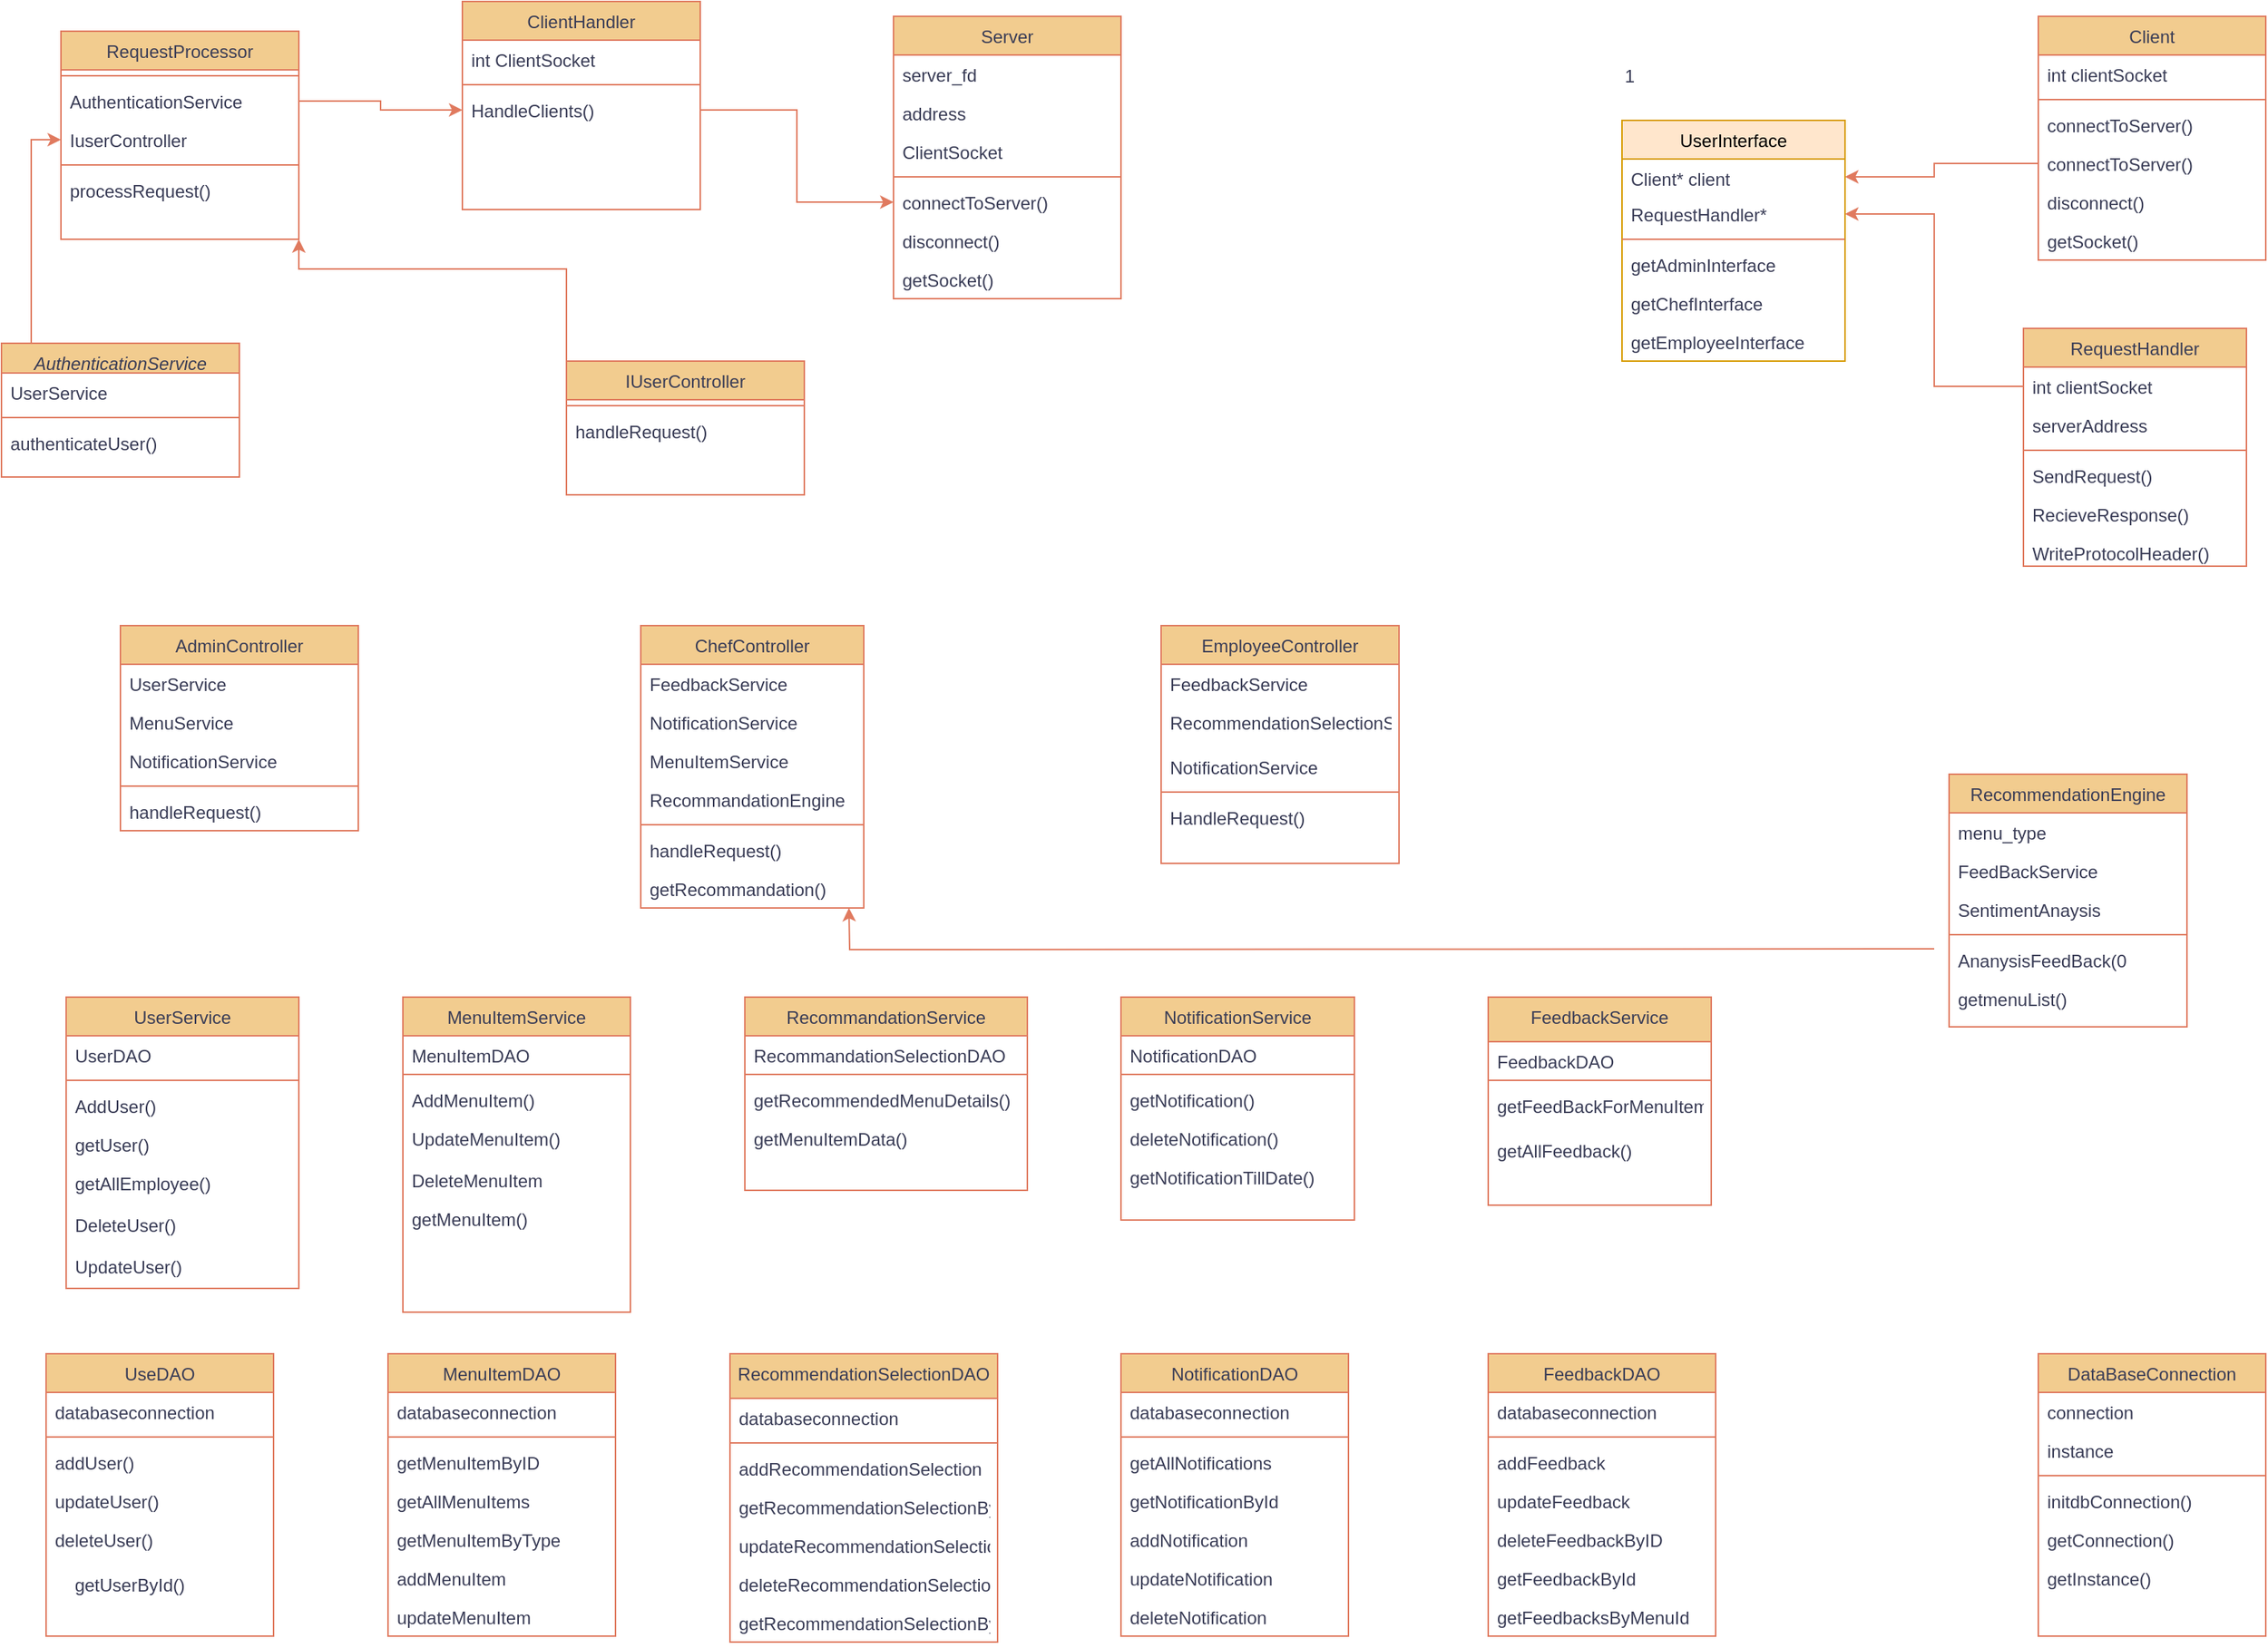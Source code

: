 <mxfile version="24.5.5" type="device">
  <diagram id="C5RBs43oDa-KdzZeNtuy" name="Page-1">
    <mxGraphModel dx="2977" dy="928" grid="1" gridSize="10" guides="1" tooltips="1" connect="1" arrows="1" fold="1" page="1" pageScale="1" pageWidth="827" pageHeight="1169" math="0" shadow="0">
      <root>
        <mxCell id="WIyWlLk6GJQsqaUBKTNV-0" />
        <mxCell id="WIyWlLk6GJQsqaUBKTNV-1" parent="WIyWlLk6GJQsqaUBKTNV-0" />
        <mxCell id="013hZcBHefSOdsYqLP7i-60" value="" style="edgeStyle=orthogonalEdgeStyle;rounded=0;orthogonalLoop=1;jettySize=auto;html=1;strokeColor=#E07A5F;fontColor=#393C56;fillColor=#F2CC8F;" edge="1" parent="WIyWlLk6GJQsqaUBKTNV-1" source="zkfFHV4jXpPFQw0GAbJ--0">
          <mxGeometry relative="1" as="geometry">
            <mxPoint x="-770.0" y="133.0" as="targetPoint" />
            <Array as="points">
              <mxPoint x="-790" y="133" />
            </Array>
          </mxGeometry>
        </mxCell>
        <mxCell id="zkfFHV4jXpPFQw0GAbJ--0" value="AuthenticationService" style="swimlane;fontStyle=2;align=center;verticalAlign=top;childLayout=stackLayout;horizontal=1;startSize=20;horizontalStack=0;resizeParent=1;resizeLast=0;collapsible=1;marginBottom=0;rounded=0;shadow=0;strokeWidth=1;labelBackgroundColor=none;fillColor=#F2CC8F;strokeColor=#E07A5F;fontColor=#393C56;" parent="WIyWlLk6GJQsqaUBKTNV-1" vertex="1">
          <mxGeometry x="-810" y="270" width="160" height="90" as="geometry">
            <mxRectangle x="230" y="140" width="160" height="26" as="alternateBounds" />
          </mxGeometry>
        </mxCell>
        <mxCell id="zkfFHV4jXpPFQw0GAbJ--1" value="UserService" style="text;align=left;verticalAlign=top;spacingLeft=4;spacingRight=4;overflow=hidden;rotatable=0;points=[[0,0.5],[1,0.5]];portConstraint=eastwest;labelBackgroundColor=none;fontColor=#393C56;" parent="zkfFHV4jXpPFQw0GAbJ--0" vertex="1">
          <mxGeometry y="20" width="160" height="26" as="geometry" />
        </mxCell>
        <mxCell id="zkfFHV4jXpPFQw0GAbJ--4" value="" style="line;html=1;strokeWidth=1;align=left;verticalAlign=middle;spacingTop=-1;spacingLeft=3;spacingRight=3;rotatable=0;labelPosition=right;points=[];portConstraint=eastwest;labelBackgroundColor=none;fillColor=#F2CC8F;strokeColor=#E07A5F;fontColor=#393C56;" parent="zkfFHV4jXpPFQw0GAbJ--0" vertex="1">
          <mxGeometry y="46" width="160" height="8" as="geometry" />
        </mxCell>
        <mxCell id="zkfFHV4jXpPFQw0GAbJ--5" value="authenticateUser()&#xa;" style="text;align=left;verticalAlign=top;spacingLeft=4;spacingRight=4;overflow=hidden;rotatable=0;points=[[0,0.5],[1,0.5]];portConstraint=eastwest;labelBackgroundColor=none;fontColor=#393C56;" parent="zkfFHV4jXpPFQw0GAbJ--0" vertex="1">
          <mxGeometry y="54" width="160" height="26" as="geometry" />
        </mxCell>
        <mxCell id="013hZcBHefSOdsYqLP7i-0" value="Client" style="swimlane;fontStyle=0;align=center;verticalAlign=top;childLayout=stackLayout;horizontal=1;startSize=26;horizontalStack=0;resizeParent=1;resizeLast=0;collapsible=1;marginBottom=0;rounded=0;shadow=0;strokeWidth=1;labelBackgroundColor=none;fillColor=#F2CC8F;strokeColor=#E07A5F;fontColor=#393C56;" vertex="1" parent="WIyWlLk6GJQsqaUBKTNV-1">
          <mxGeometry x="560" y="50" width="153" height="164" as="geometry">
            <mxRectangle x="550" y="140" width="160" height="26" as="alternateBounds" />
          </mxGeometry>
        </mxCell>
        <mxCell id="013hZcBHefSOdsYqLP7i-1" value="int clientSocket" style="text;align=left;verticalAlign=top;spacingLeft=4;spacingRight=4;overflow=hidden;rotatable=0;points=[[0,0.5],[1,0.5]];portConstraint=eastwest;labelBackgroundColor=none;fontColor=#393C56;" vertex="1" parent="013hZcBHefSOdsYqLP7i-0">
          <mxGeometry y="26" width="153" height="26" as="geometry" />
        </mxCell>
        <mxCell id="013hZcBHefSOdsYqLP7i-6" value="" style="line;html=1;strokeWidth=1;align=left;verticalAlign=middle;spacingTop=-1;spacingLeft=3;spacingRight=3;rotatable=0;labelPosition=right;points=[];portConstraint=eastwest;labelBackgroundColor=none;fillColor=#F2CC8F;strokeColor=#E07A5F;fontColor=#393C56;" vertex="1" parent="013hZcBHefSOdsYqLP7i-0">
          <mxGeometry y="52" width="153" height="8" as="geometry" />
        </mxCell>
        <mxCell id="013hZcBHefSOdsYqLP7i-250" value="connectToServer()" style="text;align=left;verticalAlign=top;spacingLeft=4;spacingRight=4;overflow=hidden;rotatable=0;points=[[0,0.5],[1,0.5]];portConstraint=eastwest;labelBackgroundColor=none;fontColor=#393C56;" vertex="1" parent="013hZcBHefSOdsYqLP7i-0">
          <mxGeometry y="60" width="153" height="26" as="geometry" />
        </mxCell>
        <mxCell id="013hZcBHefSOdsYqLP7i-7" value="connectToServer()" style="text;align=left;verticalAlign=top;spacingLeft=4;spacingRight=4;overflow=hidden;rotatable=0;points=[[0,0.5],[1,0.5]];portConstraint=eastwest;labelBackgroundColor=none;fontColor=#393C56;" vertex="1" parent="013hZcBHefSOdsYqLP7i-0">
          <mxGeometry y="86" width="153" height="26" as="geometry" />
        </mxCell>
        <mxCell id="013hZcBHefSOdsYqLP7i-8" value="disconnect()" style="text;align=left;verticalAlign=top;spacingLeft=4;spacingRight=4;overflow=hidden;rotatable=0;points=[[0,0.5],[1,0.5]];portConstraint=eastwest;labelBackgroundColor=none;fontColor=#393C56;" vertex="1" parent="013hZcBHefSOdsYqLP7i-0">
          <mxGeometry y="112" width="153" height="26" as="geometry" />
        </mxCell>
        <mxCell id="013hZcBHefSOdsYqLP7i-10" value="getSocket()" style="text;align=left;verticalAlign=top;spacingLeft=4;spacingRight=4;overflow=hidden;rotatable=0;points=[[0,0.5],[1,0.5]];portConstraint=eastwest;labelBackgroundColor=none;fontColor=#393C56;" vertex="1" parent="013hZcBHefSOdsYqLP7i-0">
          <mxGeometry y="138" width="153" height="26" as="geometry" />
        </mxCell>
        <mxCell id="013hZcBHefSOdsYqLP7i-9" value="1" style="resizable=0;align=right;verticalAlign=bottom;labelBackgroundColor=none;fontSize=12;fillColor=#F2CC8F;strokeColor=#E07A5F;fontColor=#393C56;" connectable="0" vertex="1" parent="WIyWlLk6GJQsqaUBKTNV-1">
          <mxGeometry x="290" y="99" as="geometry" />
        </mxCell>
        <mxCell id="013hZcBHefSOdsYqLP7i-11" value="UserInterface" style="swimlane;fontStyle=0;align=center;verticalAlign=top;childLayout=stackLayout;horizontal=1;startSize=26;horizontalStack=0;resizeParent=1;resizeLast=0;collapsible=1;marginBottom=0;rounded=0;shadow=0;strokeWidth=1;labelBackgroundColor=none;fillColor=#ffe6cc;strokeColor=#d79b00;" vertex="1" parent="WIyWlLk6GJQsqaUBKTNV-1">
          <mxGeometry x="280" y="120" width="150" height="162" as="geometry">
            <mxRectangle x="550" y="140" width="160" height="26" as="alternateBounds" />
          </mxGeometry>
        </mxCell>
        <mxCell id="013hZcBHefSOdsYqLP7i-15" value="Client* client" style="text;align=left;verticalAlign=top;spacingLeft=4;spacingRight=4;overflow=hidden;rotatable=0;points=[[0,0.5],[1,0.5]];portConstraint=eastwest;labelBackgroundColor=none;fontColor=#393C56;" vertex="1" parent="013hZcBHefSOdsYqLP7i-11">
          <mxGeometry y="26" width="150" height="24" as="geometry" />
        </mxCell>
        <mxCell id="013hZcBHefSOdsYqLP7i-16" value="RequestHandler*" style="text;align=left;verticalAlign=top;spacingLeft=4;spacingRight=4;overflow=hidden;rotatable=0;points=[[0,0.5],[1,0.5]];portConstraint=eastwest;labelBackgroundColor=none;fontColor=#393C56;" vertex="1" parent="013hZcBHefSOdsYqLP7i-11">
          <mxGeometry y="50" width="150" height="26" as="geometry" />
        </mxCell>
        <mxCell id="013hZcBHefSOdsYqLP7i-13" value="&lt;span style=&quot;color: rgba(0, 0, 0, 0); font-family: monospace; font-size: 0px;&quot;&gt;%3CmxGraphModel%3E%3Croot%3E%3CmxCell%20id%3D%220%22%2F%3E%3CmxCell%20id%3D%221%22%20parent%3D%220%22%2F%3E%3CmxCell%20id%3D%222%22%20value%3D%22%22%20style%3D%22line%3Bhtml%3D1%3BstrokeWidth%3D1%3Balign%3Dleft%3BverticalAlign%3Dmiddle%3BspacingTop%3D-1%3BspacingLeft%3D3%3BspacingRight%3D3%3Brotatable%3D0%3BlabelPosition%3Dright%3Bpoints%3D%5B%5D%3BportConstraint%3Deastwest%3BlabelBackgroundColor%3Dnone%3BfillColor%3D%23F2CC8F%3BstrokeColor%3D%23E07A5F%3BfontColor%3D%23393C56%3B%22%20vertex%3D%221%22%20parent%3D%221%22%3E%3CmxGeometry%20x%3D%22630%22%20y%3D%22248%22%20width%3D%22150%22%20height%3D%228%22%20as%3D%22geometry%22%2F%3E%3C%2FmxCell%3E%3C%2Froot%3E%3C%2FmxGraphModel%3E&lt;/span&gt;" style="line;html=1;strokeWidth=1;align=left;verticalAlign=middle;spacingTop=-1;spacingLeft=3;spacingRight=3;rotatable=0;labelPosition=right;points=[];portConstraint=eastwest;labelBackgroundColor=none;fillColor=#F2CC8F;strokeColor=#E07A5F;fontColor=#393C56;" vertex="1" parent="013hZcBHefSOdsYqLP7i-11">
          <mxGeometry y="76" width="150" height="8" as="geometry" />
        </mxCell>
        <mxCell id="013hZcBHefSOdsYqLP7i-14" value="getAdminInterface" style="text;align=left;verticalAlign=top;spacingLeft=4;spacingRight=4;overflow=hidden;rotatable=0;points=[[0,0.5],[1,0.5]];portConstraint=eastwest;labelBackgroundColor=none;fontColor=#393C56;" vertex="1" parent="013hZcBHefSOdsYqLP7i-11">
          <mxGeometry y="84" width="150" height="26" as="geometry" />
        </mxCell>
        <mxCell id="013hZcBHefSOdsYqLP7i-25" value="getChefInterface" style="text;align=left;verticalAlign=top;spacingLeft=4;spacingRight=4;overflow=hidden;rotatable=0;points=[[0,0.5],[1,0.5]];portConstraint=eastwest;labelBackgroundColor=none;fontColor=#393C56;" vertex="1" parent="013hZcBHefSOdsYqLP7i-11">
          <mxGeometry y="110" width="150" height="26" as="geometry" />
        </mxCell>
        <mxCell id="013hZcBHefSOdsYqLP7i-26" value="getEmployeeInterface" style="text;align=left;verticalAlign=top;spacingLeft=4;spacingRight=4;overflow=hidden;rotatable=0;points=[[0,0.5],[1,0.5]];portConstraint=eastwest;labelBackgroundColor=none;fontColor=#393C56;" vertex="1" parent="013hZcBHefSOdsYqLP7i-11">
          <mxGeometry y="136" width="150" height="26" as="geometry" />
        </mxCell>
        <mxCell id="013hZcBHefSOdsYqLP7i-17" value="RequestHandler" style="swimlane;fontStyle=0;align=center;verticalAlign=top;childLayout=stackLayout;horizontal=1;startSize=26;horizontalStack=0;resizeParent=1;resizeLast=0;collapsible=1;marginBottom=0;rounded=0;shadow=0;strokeWidth=1;labelBackgroundColor=none;fillColor=#F2CC8F;strokeColor=#E07A5F;fontColor=#393C56;" vertex="1" parent="WIyWlLk6GJQsqaUBKTNV-1">
          <mxGeometry x="550" y="260" width="150" height="160" as="geometry">
            <mxRectangle x="550" y="140" width="160" height="26" as="alternateBounds" />
          </mxGeometry>
        </mxCell>
        <mxCell id="013hZcBHefSOdsYqLP7i-18" value="int clientSocket" style="text;align=left;verticalAlign=top;spacingLeft=4;spacingRight=4;overflow=hidden;rotatable=0;points=[[0,0.5],[1,0.5]];portConstraint=eastwest;labelBackgroundColor=none;fontColor=#393C56;" vertex="1" parent="013hZcBHefSOdsYqLP7i-17">
          <mxGeometry y="26" width="150" height="26" as="geometry" />
        </mxCell>
        <mxCell id="013hZcBHefSOdsYqLP7i-23" value="serverAddress" style="text;align=left;verticalAlign=top;spacingLeft=4;spacingRight=4;overflow=hidden;rotatable=0;points=[[0,0.5],[1,0.5]];portConstraint=eastwest;labelBackgroundColor=none;fontColor=#393C56;" vertex="1" parent="013hZcBHefSOdsYqLP7i-17">
          <mxGeometry y="52" width="150" height="26" as="geometry" />
        </mxCell>
        <mxCell id="013hZcBHefSOdsYqLP7i-19" value="" style="line;html=1;strokeWidth=1;align=left;verticalAlign=middle;spacingTop=-1;spacingLeft=3;spacingRight=3;rotatable=0;labelPosition=right;points=[];portConstraint=eastwest;labelBackgroundColor=none;fillColor=#F2CC8F;strokeColor=#E07A5F;fontColor=#393C56;" vertex="1" parent="013hZcBHefSOdsYqLP7i-17">
          <mxGeometry y="78" width="150" height="8" as="geometry" />
        </mxCell>
        <mxCell id="013hZcBHefSOdsYqLP7i-20" value="SendRequest()" style="text;align=left;verticalAlign=top;spacingLeft=4;spacingRight=4;overflow=hidden;rotatable=0;points=[[0,0.5],[1,0.5]];portConstraint=eastwest;labelBackgroundColor=none;fontColor=#393C56;" vertex="1" parent="013hZcBHefSOdsYqLP7i-17">
          <mxGeometry y="86" width="150" height="26" as="geometry" />
        </mxCell>
        <mxCell id="013hZcBHefSOdsYqLP7i-21" value="RecieveResponse()" style="text;align=left;verticalAlign=top;spacingLeft=4;spacingRight=4;overflow=hidden;rotatable=0;points=[[0,0.5],[1,0.5]];portConstraint=eastwest;labelBackgroundColor=none;fontColor=#393C56;" vertex="1" parent="013hZcBHefSOdsYqLP7i-17">
          <mxGeometry y="112" width="150" height="26" as="geometry" />
        </mxCell>
        <mxCell id="013hZcBHefSOdsYqLP7i-22" value="WriteProtocolHeader()" style="text;align=left;verticalAlign=top;spacingLeft=4;spacingRight=4;overflow=hidden;rotatable=0;points=[[0,0.5],[1,0.5]];portConstraint=eastwest;labelBackgroundColor=none;fontColor=#393C56;" vertex="1" parent="013hZcBHefSOdsYqLP7i-17">
          <mxGeometry y="138" width="150" height="22" as="geometry" />
        </mxCell>
        <mxCell id="013hZcBHefSOdsYqLP7i-34" value="Server" style="swimlane;fontStyle=0;align=center;verticalAlign=top;childLayout=stackLayout;horizontal=1;startSize=26;horizontalStack=0;resizeParent=1;resizeLast=0;collapsible=1;marginBottom=0;rounded=0;shadow=0;strokeWidth=1;labelBackgroundColor=none;fillColor=#F2CC8F;strokeColor=#E07A5F;fontColor=#393C56;" vertex="1" parent="WIyWlLk6GJQsqaUBKTNV-1">
          <mxGeometry x="-210" y="50" width="153" height="190" as="geometry">
            <mxRectangle x="550" y="140" width="160" height="26" as="alternateBounds" />
          </mxGeometry>
        </mxCell>
        <mxCell id="013hZcBHefSOdsYqLP7i-40" value="server_fd" style="text;align=left;verticalAlign=top;spacingLeft=4;spacingRight=4;overflow=hidden;rotatable=0;points=[[0,0.5],[1,0.5]];portConstraint=eastwest;labelBackgroundColor=none;fontColor=#393C56;" vertex="1" parent="013hZcBHefSOdsYqLP7i-34">
          <mxGeometry y="26" width="153" height="26" as="geometry" />
        </mxCell>
        <mxCell id="013hZcBHefSOdsYqLP7i-41" value="address" style="text;align=left;verticalAlign=top;spacingLeft=4;spacingRight=4;overflow=hidden;rotatable=0;points=[[0,0.5],[1,0.5]];portConstraint=eastwest;labelBackgroundColor=none;fontColor=#393C56;" vertex="1" parent="013hZcBHefSOdsYqLP7i-34">
          <mxGeometry y="52" width="153" height="26" as="geometry" />
        </mxCell>
        <mxCell id="013hZcBHefSOdsYqLP7i-35" value="ClientSocket" style="text;align=left;verticalAlign=top;spacingLeft=4;spacingRight=4;overflow=hidden;rotatable=0;points=[[0,0.5],[1,0.5]];portConstraint=eastwest;labelBackgroundColor=none;fontColor=#393C56;" vertex="1" parent="013hZcBHefSOdsYqLP7i-34">
          <mxGeometry y="78" width="153" height="26" as="geometry" />
        </mxCell>
        <mxCell id="013hZcBHefSOdsYqLP7i-36" value="" style="line;html=1;strokeWidth=1;align=left;verticalAlign=middle;spacingTop=-1;spacingLeft=3;spacingRight=3;rotatable=0;labelPosition=right;points=[];portConstraint=eastwest;labelBackgroundColor=none;fillColor=#F2CC8F;strokeColor=#E07A5F;fontColor=#393C56;" vertex="1" parent="013hZcBHefSOdsYqLP7i-34">
          <mxGeometry y="104" width="153" height="8" as="geometry" />
        </mxCell>
        <mxCell id="013hZcBHefSOdsYqLP7i-37" value="connectToServer()" style="text;align=left;verticalAlign=top;spacingLeft=4;spacingRight=4;overflow=hidden;rotatable=0;points=[[0,0.5],[1,0.5]];portConstraint=eastwest;labelBackgroundColor=none;fontColor=#393C56;" vertex="1" parent="013hZcBHefSOdsYqLP7i-34">
          <mxGeometry y="112" width="153" height="26" as="geometry" />
        </mxCell>
        <mxCell id="013hZcBHefSOdsYqLP7i-38" value="disconnect()" style="text;align=left;verticalAlign=top;spacingLeft=4;spacingRight=4;overflow=hidden;rotatable=0;points=[[0,0.5],[1,0.5]];portConstraint=eastwest;labelBackgroundColor=none;fontColor=#393C56;" vertex="1" parent="013hZcBHefSOdsYqLP7i-34">
          <mxGeometry y="138" width="153" height="26" as="geometry" />
        </mxCell>
        <mxCell id="013hZcBHefSOdsYqLP7i-39" value="getSocket()" style="text;align=left;verticalAlign=top;spacingLeft=4;spacingRight=4;overflow=hidden;rotatable=0;points=[[0,0.5],[1,0.5]];portConstraint=eastwest;labelBackgroundColor=none;fontColor=#393C56;" vertex="1" parent="013hZcBHefSOdsYqLP7i-34">
          <mxGeometry y="164" width="153" height="26" as="geometry" />
        </mxCell>
        <mxCell id="013hZcBHefSOdsYqLP7i-45" value="ClientHandler" style="swimlane;fontStyle=0;align=center;verticalAlign=top;childLayout=stackLayout;horizontal=1;startSize=26;horizontalStack=0;resizeParent=1;resizeLast=0;collapsible=1;marginBottom=0;rounded=0;shadow=0;strokeWidth=1;labelBackgroundColor=none;fillColor=#F2CC8F;strokeColor=#E07A5F;fontColor=#393C56;" vertex="1" parent="WIyWlLk6GJQsqaUBKTNV-1">
          <mxGeometry x="-500" y="40" width="160" height="140" as="geometry">
            <mxRectangle x="550" y="140" width="160" height="26" as="alternateBounds" />
          </mxGeometry>
        </mxCell>
        <mxCell id="013hZcBHefSOdsYqLP7i-48" value="int ClientSocket" style="text;align=left;verticalAlign=top;spacingLeft=4;spacingRight=4;overflow=hidden;rotatable=0;points=[[0,0.5],[1,0.5]];portConstraint=eastwest;labelBackgroundColor=none;fontColor=#393C56;" vertex="1" parent="013hZcBHefSOdsYqLP7i-45">
          <mxGeometry y="26" width="160" height="26" as="geometry" />
        </mxCell>
        <mxCell id="013hZcBHefSOdsYqLP7i-49" value="" style="line;html=1;strokeWidth=1;align=left;verticalAlign=middle;spacingTop=-1;spacingLeft=3;spacingRight=3;rotatable=0;labelPosition=right;points=[];portConstraint=eastwest;labelBackgroundColor=none;fillColor=#F2CC8F;strokeColor=#E07A5F;fontColor=#393C56;" vertex="1" parent="013hZcBHefSOdsYqLP7i-45">
          <mxGeometry y="52" width="160" height="8" as="geometry" />
        </mxCell>
        <mxCell id="013hZcBHefSOdsYqLP7i-51" value="HandleClients()" style="text;align=left;verticalAlign=top;spacingLeft=4;spacingRight=4;overflow=hidden;rotatable=0;points=[[0,0.5],[1,0.5]];portConstraint=eastwest;labelBackgroundColor=none;fontColor=#393C56;" vertex="1" parent="013hZcBHefSOdsYqLP7i-45">
          <mxGeometry y="60" width="160" height="26" as="geometry" />
        </mxCell>
        <mxCell id="013hZcBHefSOdsYqLP7i-53" value="RequestProcessor" style="swimlane;fontStyle=0;align=center;verticalAlign=top;childLayout=stackLayout;horizontal=1;startSize=26;horizontalStack=0;resizeParent=1;resizeLast=0;collapsible=1;marginBottom=0;rounded=0;shadow=0;strokeWidth=1;labelBackgroundColor=none;fillColor=#F2CC8F;strokeColor=#E07A5F;fontColor=#393C56;" vertex="1" parent="WIyWlLk6GJQsqaUBKTNV-1">
          <mxGeometry x="-770" y="60" width="160" height="140" as="geometry">
            <mxRectangle x="550" y="140" width="160" height="26" as="alternateBounds" />
          </mxGeometry>
        </mxCell>
        <mxCell id="013hZcBHefSOdsYqLP7i-55" value="" style="line;html=1;strokeWidth=1;align=left;verticalAlign=middle;spacingTop=-1;spacingLeft=3;spacingRight=3;rotatable=0;labelPosition=right;points=[];portConstraint=eastwest;labelBackgroundColor=none;fillColor=#F2CC8F;strokeColor=#E07A5F;fontColor=#393C56;" vertex="1" parent="013hZcBHefSOdsYqLP7i-53">
          <mxGeometry y="26" width="160" height="8" as="geometry" />
        </mxCell>
        <mxCell id="013hZcBHefSOdsYqLP7i-56" value="AuthenticationService" style="text;align=left;verticalAlign=top;spacingLeft=4;spacingRight=4;overflow=hidden;rotatable=0;points=[[0,0.5],[1,0.5]];portConstraint=eastwest;labelBackgroundColor=none;fontColor=#393C56;" vertex="1" parent="013hZcBHefSOdsYqLP7i-53">
          <mxGeometry y="34" width="160" height="26" as="geometry" />
        </mxCell>
        <mxCell id="013hZcBHefSOdsYqLP7i-197" value="IuserController" style="text;align=left;verticalAlign=top;spacingLeft=4;spacingRight=4;overflow=hidden;rotatable=0;points=[[0,0.5],[1,0.5]];portConstraint=eastwest;labelBackgroundColor=none;fontColor=#393C56;" vertex="1" parent="013hZcBHefSOdsYqLP7i-53">
          <mxGeometry y="60" width="160" height="26" as="geometry" />
        </mxCell>
        <mxCell id="013hZcBHefSOdsYqLP7i-256" value="" style="line;html=1;strokeWidth=1;align=left;verticalAlign=middle;spacingTop=-1;spacingLeft=3;spacingRight=3;rotatable=0;labelPosition=right;points=[];portConstraint=eastwest;labelBackgroundColor=none;fillColor=#F2CC8F;strokeColor=#E07A5F;fontColor=#393C56;" vertex="1" parent="013hZcBHefSOdsYqLP7i-53">
          <mxGeometry y="86" width="160" height="8" as="geometry" />
        </mxCell>
        <mxCell id="013hZcBHefSOdsYqLP7i-255" value="processRequest()" style="text;align=left;verticalAlign=top;spacingLeft=4;spacingRight=4;overflow=hidden;rotatable=0;points=[[0,0.5],[1,0.5]];portConstraint=eastwest;labelBackgroundColor=none;fontColor=#393C56;" vertex="1" parent="013hZcBHefSOdsYqLP7i-53">
          <mxGeometry y="94" width="160" height="24" as="geometry" />
        </mxCell>
        <mxCell id="013hZcBHefSOdsYqLP7i-58" value="" style="edgeStyle=orthogonalEdgeStyle;rounded=0;orthogonalLoop=1;jettySize=auto;html=1;strokeColor=#E07A5F;fontColor=#393C56;fillColor=#F2CC8F;" edge="1" parent="WIyWlLk6GJQsqaUBKTNV-1" source="013hZcBHefSOdsYqLP7i-51" target="013hZcBHefSOdsYqLP7i-37">
          <mxGeometry relative="1" as="geometry" />
        </mxCell>
        <mxCell id="013hZcBHefSOdsYqLP7i-59" value="" style="edgeStyle=orthogonalEdgeStyle;rounded=0;orthogonalLoop=1;jettySize=auto;html=1;strokeColor=#E07A5F;fontColor=#393C56;fillColor=#F2CC8F;" edge="1" parent="WIyWlLk6GJQsqaUBKTNV-1" source="013hZcBHefSOdsYqLP7i-56" target="013hZcBHefSOdsYqLP7i-51">
          <mxGeometry relative="1" as="geometry" />
        </mxCell>
        <mxCell id="013hZcBHefSOdsYqLP7i-69" value="RecommandationService" style="swimlane;fontStyle=0;align=center;verticalAlign=top;childLayout=stackLayout;horizontal=1;startSize=26;horizontalStack=0;resizeParent=1;resizeLast=0;collapsible=1;marginBottom=0;rounded=0;shadow=0;strokeWidth=1;labelBackgroundColor=none;fillColor=#F2CC8F;strokeColor=#E07A5F;fontColor=#393C56;" vertex="1" parent="WIyWlLk6GJQsqaUBKTNV-1">
          <mxGeometry x="-310" y="710" width="190" height="130" as="geometry">
            <mxRectangle x="550" y="140" width="160" height="26" as="alternateBounds" />
          </mxGeometry>
        </mxCell>
        <mxCell id="013hZcBHefSOdsYqLP7i-70" value="RecommandationSelectionDAO" style="text;align=left;verticalAlign=top;spacingLeft=4;spacingRight=4;overflow=hidden;rotatable=0;points=[[0,0.5],[1,0.5]];portConstraint=eastwest;labelBackgroundColor=none;fontColor=#393C56;" vertex="1" parent="013hZcBHefSOdsYqLP7i-69">
          <mxGeometry y="26" width="190" height="22" as="geometry" />
        </mxCell>
        <mxCell id="013hZcBHefSOdsYqLP7i-73" value="" style="line;html=1;strokeWidth=1;align=left;verticalAlign=middle;spacingTop=-1;spacingLeft=3;spacingRight=3;rotatable=0;labelPosition=right;points=[];portConstraint=eastwest;labelBackgroundColor=none;fillColor=#F2CC8F;strokeColor=#E07A5F;fontColor=#393C56;" vertex="1" parent="013hZcBHefSOdsYqLP7i-69">
          <mxGeometry y="48" width="190" height="8" as="geometry" />
        </mxCell>
        <mxCell id="013hZcBHefSOdsYqLP7i-74" value="getRecommendedMenuDetails()" style="text;align=left;verticalAlign=top;spacingLeft=4;spacingRight=4;overflow=hidden;rotatable=0;points=[[0,0.5],[1,0.5]];portConstraint=eastwest;labelBackgroundColor=none;fontColor=#393C56;" vertex="1" parent="013hZcBHefSOdsYqLP7i-69">
          <mxGeometry y="56" width="190" height="26" as="geometry" />
        </mxCell>
        <mxCell id="013hZcBHefSOdsYqLP7i-75" value="getMenuItemData()" style="text;align=left;verticalAlign=top;spacingLeft=4;spacingRight=4;overflow=hidden;rotatable=0;points=[[0,0.5],[1,0.5]];portConstraint=eastwest;labelBackgroundColor=none;fontColor=#393C56;" vertex="1" parent="013hZcBHefSOdsYqLP7i-69">
          <mxGeometry y="82" width="190" height="28" as="geometry" />
        </mxCell>
        <mxCell id="013hZcBHefSOdsYqLP7i-77" value="MenuItemService" style="swimlane;fontStyle=0;align=center;verticalAlign=top;childLayout=stackLayout;horizontal=1;startSize=26;horizontalStack=0;resizeParent=1;resizeLast=0;collapsible=1;marginBottom=0;rounded=0;shadow=0;strokeWidth=1;labelBackgroundColor=none;fillColor=#F2CC8F;strokeColor=#E07A5F;fontColor=#393C56;" vertex="1" parent="WIyWlLk6GJQsqaUBKTNV-1">
          <mxGeometry x="-540" y="710" width="153" height="212" as="geometry">
            <mxRectangle x="550" y="140" width="160" height="26" as="alternateBounds" />
          </mxGeometry>
        </mxCell>
        <mxCell id="013hZcBHefSOdsYqLP7i-78" value="MenuItemDAO" style="text;align=left;verticalAlign=top;spacingLeft=4;spacingRight=4;overflow=hidden;rotatable=0;points=[[0,0.5],[1,0.5]];portConstraint=eastwest;labelBackgroundColor=none;fontColor=#393C56;" vertex="1" parent="013hZcBHefSOdsYqLP7i-77">
          <mxGeometry y="26" width="153" height="22" as="geometry" />
        </mxCell>
        <mxCell id="013hZcBHefSOdsYqLP7i-81" value="" style="line;html=1;strokeWidth=1;align=left;verticalAlign=middle;spacingTop=-1;spacingLeft=3;spacingRight=3;rotatable=0;labelPosition=right;points=[];portConstraint=eastwest;labelBackgroundColor=none;fillColor=#F2CC8F;strokeColor=#E07A5F;fontColor=#393C56;" vertex="1" parent="013hZcBHefSOdsYqLP7i-77">
          <mxGeometry y="48" width="153" height="8" as="geometry" />
        </mxCell>
        <mxCell id="013hZcBHefSOdsYqLP7i-82" value="AddMenuItem()" style="text;align=left;verticalAlign=top;spacingLeft=4;spacingRight=4;overflow=hidden;rotatable=0;points=[[0,0.5],[1,0.5]];portConstraint=eastwest;labelBackgroundColor=none;fontColor=#393C56;" vertex="1" parent="013hZcBHefSOdsYqLP7i-77">
          <mxGeometry y="56" width="153" height="26" as="geometry" />
        </mxCell>
        <mxCell id="013hZcBHefSOdsYqLP7i-83" value="UpdateMenuItem()" style="text;align=left;verticalAlign=top;spacingLeft=4;spacingRight=4;overflow=hidden;rotatable=0;points=[[0,0.5],[1,0.5]];portConstraint=eastwest;labelBackgroundColor=none;fontColor=#393C56;" vertex="1" parent="013hZcBHefSOdsYqLP7i-77">
          <mxGeometry y="82" width="153" height="28" as="geometry" />
        </mxCell>
        <mxCell id="013hZcBHefSOdsYqLP7i-84" value="DeleteMenuItem" style="text;align=left;verticalAlign=top;spacingLeft=4;spacingRight=4;overflow=hidden;rotatable=0;points=[[0,0.5],[1,0.5]];portConstraint=eastwest;labelBackgroundColor=none;fontColor=#393C56;" vertex="1" parent="013hZcBHefSOdsYqLP7i-77">
          <mxGeometry y="110" width="153" height="26" as="geometry" />
        </mxCell>
        <mxCell id="013hZcBHefSOdsYqLP7i-225" value="getMenuItem()" style="text;align=left;verticalAlign=top;spacingLeft=4;spacingRight=4;overflow=hidden;rotatable=0;points=[[0,0.5],[1,0.5]];portConstraint=eastwest;labelBackgroundColor=none;fontColor=#393C56;" vertex="1" parent="013hZcBHefSOdsYqLP7i-77">
          <mxGeometry y="136" width="153" height="26" as="geometry" />
        </mxCell>
        <mxCell id="013hZcBHefSOdsYqLP7i-85" value="UserService" style="swimlane;fontStyle=0;align=center;verticalAlign=top;childLayout=stackLayout;horizontal=1;startSize=26;horizontalStack=0;resizeParent=1;resizeLast=0;collapsible=1;marginBottom=0;rounded=0;shadow=0;strokeWidth=1;labelBackgroundColor=none;fillColor=#F2CC8F;strokeColor=#E07A5F;fontColor=#393C56;" vertex="1" parent="WIyWlLk6GJQsqaUBKTNV-1">
          <mxGeometry x="-766.5" y="710" width="156.5" height="196" as="geometry">
            <mxRectangle x="550" y="140" width="160" height="26" as="alternateBounds" />
          </mxGeometry>
        </mxCell>
        <mxCell id="013hZcBHefSOdsYqLP7i-87" value="UserDAO" style="text;align=left;verticalAlign=top;spacingLeft=4;spacingRight=4;overflow=hidden;rotatable=0;points=[[0,0.5],[1,0.5]];portConstraint=eastwest;labelBackgroundColor=none;fontColor=#393C56;" vertex="1" parent="013hZcBHefSOdsYqLP7i-85">
          <mxGeometry y="26" width="156.5" height="26" as="geometry" />
        </mxCell>
        <mxCell id="013hZcBHefSOdsYqLP7i-89" value="" style="line;html=1;strokeWidth=1;align=left;verticalAlign=middle;spacingTop=-1;spacingLeft=3;spacingRight=3;rotatable=0;labelPosition=right;points=[];portConstraint=eastwest;labelBackgroundColor=none;fillColor=#F2CC8F;strokeColor=#E07A5F;fontColor=#393C56;" vertex="1" parent="013hZcBHefSOdsYqLP7i-85">
          <mxGeometry y="52" width="156.5" height="8" as="geometry" />
        </mxCell>
        <mxCell id="013hZcBHefSOdsYqLP7i-90" value="AddUser()" style="text;align=left;verticalAlign=top;spacingLeft=4;spacingRight=4;overflow=hidden;rotatable=0;points=[[0,0.5],[1,0.5]];portConstraint=eastwest;labelBackgroundColor=none;fontColor=#393C56;" vertex="1" parent="013hZcBHefSOdsYqLP7i-85">
          <mxGeometry y="60" width="156.5" height="26" as="geometry" />
        </mxCell>
        <mxCell id="013hZcBHefSOdsYqLP7i-91" value="getUser()" style="text;align=left;verticalAlign=top;spacingLeft=4;spacingRight=4;overflow=hidden;rotatable=0;points=[[0,0.5],[1,0.5]];portConstraint=eastwest;labelBackgroundColor=none;fontColor=#393C56;" vertex="1" parent="013hZcBHefSOdsYqLP7i-85">
          <mxGeometry y="86" width="156.5" height="26" as="geometry" />
        </mxCell>
        <mxCell id="013hZcBHefSOdsYqLP7i-92" value="getAllEmployee()" style="text;align=left;verticalAlign=top;spacingLeft=4;spacingRight=4;overflow=hidden;rotatable=0;points=[[0,0.5],[1,0.5]];portConstraint=eastwest;labelBackgroundColor=none;fontColor=#393C56;" vertex="1" parent="013hZcBHefSOdsYqLP7i-85">
          <mxGeometry y="112" width="156.5" height="28" as="geometry" />
        </mxCell>
        <mxCell id="013hZcBHefSOdsYqLP7i-223" value="DeleteUser()" style="text;align=left;verticalAlign=top;spacingLeft=4;spacingRight=4;overflow=hidden;rotatable=0;points=[[0,0.5],[1,0.5]];portConstraint=eastwest;labelBackgroundColor=none;fontColor=#393C56;" vertex="1" parent="013hZcBHefSOdsYqLP7i-85">
          <mxGeometry y="140" width="156.5" height="28" as="geometry" />
        </mxCell>
        <mxCell id="013hZcBHefSOdsYqLP7i-224" value="UpdateUser()" style="text;align=left;verticalAlign=top;spacingLeft=4;spacingRight=4;overflow=hidden;rotatable=0;points=[[0,0.5],[1,0.5]];portConstraint=eastwest;labelBackgroundColor=none;fontColor=#393C56;" vertex="1" parent="013hZcBHefSOdsYqLP7i-85">
          <mxGeometry y="168" width="156.5" height="28" as="geometry" />
        </mxCell>
        <mxCell id="013hZcBHefSOdsYqLP7i-111" value="UseDAO" style="swimlane;fontStyle=0;align=center;verticalAlign=top;childLayout=stackLayout;horizontal=1;startSize=26;horizontalStack=0;resizeParent=1;resizeLast=0;collapsible=1;marginBottom=0;rounded=0;shadow=0;strokeWidth=1;labelBackgroundColor=none;fillColor=#F2CC8F;strokeColor=#E07A5F;fontColor=#393C56;" vertex="1" parent="WIyWlLk6GJQsqaUBKTNV-1">
          <mxGeometry x="-780" y="950" width="153" height="190" as="geometry">
            <mxRectangle x="550" y="140" width="160" height="26" as="alternateBounds" />
          </mxGeometry>
        </mxCell>
        <mxCell id="013hZcBHefSOdsYqLP7i-112" value="databaseconnection" style="text;align=left;verticalAlign=top;spacingLeft=4;spacingRight=4;overflow=hidden;rotatable=0;points=[[0,0.5],[1,0.5]];portConstraint=eastwest;labelBackgroundColor=none;fontColor=#393C56;" vertex="1" parent="013hZcBHefSOdsYqLP7i-111">
          <mxGeometry y="26" width="153" height="26" as="geometry" />
        </mxCell>
        <mxCell id="013hZcBHefSOdsYqLP7i-114" value="" style="line;html=1;strokeWidth=1;align=left;verticalAlign=middle;spacingTop=-1;spacingLeft=3;spacingRight=3;rotatable=0;labelPosition=right;points=[];portConstraint=eastwest;labelBackgroundColor=none;fillColor=#F2CC8F;strokeColor=#E07A5F;fontColor=#393C56;" vertex="1" parent="013hZcBHefSOdsYqLP7i-111">
          <mxGeometry y="52" width="153" height="8" as="geometry" />
        </mxCell>
        <mxCell id="013hZcBHefSOdsYqLP7i-115" value="addUser()" style="text;align=left;verticalAlign=top;spacingLeft=4;spacingRight=4;overflow=hidden;rotatable=0;points=[[0,0.5],[1,0.5]];portConstraint=eastwest;labelBackgroundColor=none;fontColor=#393C56;" vertex="1" parent="013hZcBHefSOdsYqLP7i-111">
          <mxGeometry y="60" width="153" height="26" as="geometry" />
        </mxCell>
        <mxCell id="013hZcBHefSOdsYqLP7i-116" value="updateUser()" style="text;align=left;verticalAlign=top;spacingLeft=4;spacingRight=4;overflow=hidden;rotatable=0;points=[[0,0.5],[1,0.5]];portConstraint=eastwest;labelBackgroundColor=none;fontColor=#393C56;" vertex="1" parent="013hZcBHefSOdsYqLP7i-111">
          <mxGeometry y="86" width="153" height="26" as="geometry" />
        </mxCell>
        <mxCell id="013hZcBHefSOdsYqLP7i-117" value="deleteUser()" style="text;align=left;verticalAlign=top;spacingLeft=4;spacingRight=4;overflow=hidden;rotatable=0;points=[[0,0.5],[1,0.5]];portConstraint=eastwest;labelBackgroundColor=none;fontColor=#393C56;" vertex="1" parent="013hZcBHefSOdsYqLP7i-111">
          <mxGeometry y="112" width="153" height="30" as="geometry" />
        </mxCell>
        <mxCell id="013hZcBHefSOdsYqLP7i-238" value="    getUserById()" style="text;align=left;verticalAlign=top;spacingLeft=4;spacingRight=4;overflow=hidden;rotatable=0;points=[[0,0.5],[1,0.5]];portConstraint=eastwest;labelBackgroundColor=none;fontColor=#393C56;" vertex="1" parent="013hZcBHefSOdsYqLP7i-111">
          <mxGeometry y="142" width="153" height="30" as="geometry" />
        </mxCell>
        <mxCell id="013hZcBHefSOdsYqLP7i-119" value="MenuItemDAO" style="swimlane;fontStyle=0;align=center;verticalAlign=top;childLayout=stackLayout;horizontal=1;startSize=26;horizontalStack=0;resizeParent=1;resizeLast=0;collapsible=1;marginBottom=0;rounded=0;shadow=0;strokeWidth=1;labelBackgroundColor=none;fillColor=#F2CC8F;strokeColor=#E07A5F;fontColor=#393C56;" vertex="1" parent="WIyWlLk6GJQsqaUBKTNV-1">
          <mxGeometry x="-550" y="950" width="153" height="190" as="geometry">
            <mxRectangle x="550" y="140" width="160" height="26" as="alternateBounds" />
          </mxGeometry>
        </mxCell>
        <mxCell id="013hZcBHefSOdsYqLP7i-120" value="databaseconnection" style="text;align=left;verticalAlign=top;spacingLeft=4;spacingRight=4;overflow=hidden;rotatable=0;points=[[0,0.5],[1,0.5]];portConstraint=eastwest;labelBackgroundColor=none;fontColor=#393C56;" vertex="1" parent="013hZcBHefSOdsYqLP7i-119">
          <mxGeometry y="26" width="153" height="26" as="geometry" />
        </mxCell>
        <mxCell id="013hZcBHefSOdsYqLP7i-122" value="" style="line;html=1;strokeWidth=1;align=left;verticalAlign=middle;spacingTop=-1;spacingLeft=3;spacingRight=3;rotatable=0;labelPosition=right;points=[];portConstraint=eastwest;labelBackgroundColor=none;fillColor=#F2CC8F;strokeColor=#E07A5F;fontColor=#393C56;" vertex="1" parent="013hZcBHefSOdsYqLP7i-119">
          <mxGeometry y="52" width="153" height="8" as="geometry" />
        </mxCell>
        <mxCell id="013hZcBHefSOdsYqLP7i-123" value="getMenuItemByID" style="text;align=left;verticalAlign=top;spacingLeft=4;spacingRight=4;overflow=hidden;rotatable=0;points=[[0,0.5],[1,0.5]];portConstraint=eastwest;labelBackgroundColor=none;fontColor=#393C56;" vertex="1" parent="013hZcBHefSOdsYqLP7i-119">
          <mxGeometry y="60" width="153" height="26" as="geometry" />
        </mxCell>
        <mxCell id="013hZcBHefSOdsYqLP7i-124" value="getAllMenuItems" style="text;align=left;verticalAlign=top;spacingLeft=4;spacingRight=4;overflow=hidden;rotatable=0;points=[[0,0.5],[1,0.5]];portConstraint=eastwest;labelBackgroundColor=none;fontColor=#393C56;" vertex="1" parent="013hZcBHefSOdsYqLP7i-119">
          <mxGeometry y="86" width="153" height="26" as="geometry" />
        </mxCell>
        <mxCell id="013hZcBHefSOdsYqLP7i-125" value="getMenuItemByType" style="text;align=left;verticalAlign=top;spacingLeft=4;spacingRight=4;overflow=hidden;rotatable=0;points=[[0,0.5],[1,0.5]];portConstraint=eastwest;labelBackgroundColor=none;fontColor=#393C56;" vertex="1" parent="013hZcBHefSOdsYqLP7i-119">
          <mxGeometry y="112" width="153" height="26" as="geometry" />
        </mxCell>
        <mxCell id="013hZcBHefSOdsYqLP7i-239" value="addMenuItem" style="text;align=left;verticalAlign=top;spacingLeft=4;spacingRight=4;overflow=hidden;rotatable=0;points=[[0,0.5],[1,0.5]];portConstraint=eastwest;labelBackgroundColor=none;fontColor=#393C56;" vertex="1" parent="013hZcBHefSOdsYqLP7i-119">
          <mxGeometry y="138" width="153" height="26" as="geometry" />
        </mxCell>
        <mxCell id="013hZcBHefSOdsYqLP7i-240" value="updateMenuItem" style="text;align=left;verticalAlign=top;spacingLeft=4;spacingRight=4;overflow=hidden;rotatable=0;points=[[0,0.5],[1,0.5]];portConstraint=eastwest;labelBackgroundColor=none;fontColor=#393C56;" vertex="1" parent="013hZcBHefSOdsYqLP7i-119">
          <mxGeometry y="164" width="153" height="26" as="geometry" />
        </mxCell>
        <mxCell id="013hZcBHefSOdsYqLP7i-126" value="RecommendationSelectionDAO" style="swimlane;fontStyle=0;align=center;verticalAlign=top;childLayout=stackLayout;horizontal=1;startSize=30;horizontalStack=0;resizeParent=1;resizeLast=0;collapsible=1;marginBottom=0;rounded=0;shadow=0;strokeWidth=1;labelBackgroundColor=none;fillColor=#F2CC8F;strokeColor=#E07A5F;fontColor=#393C56;" vertex="1" parent="WIyWlLk6GJQsqaUBKTNV-1">
          <mxGeometry x="-320" y="950" width="180" height="194" as="geometry">
            <mxRectangle x="550" y="140" width="160" height="26" as="alternateBounds" />
          </mxGeometry>
        </mxCell>
        <mxCell id="013hZcBHefSOdsYqLP7i-127" value="databaseconnection" style="text;align=left;verticalAlign=top;spacingLeft=4;spacingRight=4;overflow=hidden;rotatable=0;points=[[0,0.5],[1,0.5]];portConstraint=eastwest;labelBackgroundColor=none;fontColor=#393C56;" vertex="1" parent="013hZcBHefSOdsYqLP7i-126">
          <mxGeometry y="30" width="180" height="26" as="geometry" />
        </mxCell>
        <mxCell id="013hZcBHefSOdsYqLP7i-129" value="" style="line;html=1;strokeWidth=1;align=left;verticalAlign=middle;spacingTop=-1;spacingLeft=3;spacingRight=3;rotatable=0;labelPosition=right;points=[];portConstraint=eastwest;labelBackgroundColor=none;fillColor=#F2CC8F;strokeColor=#E07A5F;fontColor=#393C56;" vertex="1" parent="013hZcBHefSOdsYqLP7i-126">
          <mxGeometry y="56" width="180" height="8" as="geometry" />
        </mxCell>
        <mxCell id="013hZcBHefSOdsYqLP7i-130" value="addRecommendationSelection" style="text;align=left;verticalAlign=top;spacingLeft=4;spacingRight=4;overflow=hidden;rotatable=0;points=[[0,0.5],[1,0.5]];portConstraint=eastwest;labelBackgroundColor=none;fontColor=#393C56;" vertex="1" parent="013hZcBHefSOdsYqLP7i-126">
          <mxGeometry y="64" width="180" height="26" as="geometry" />
        </mxCell>
        <mxCell id="013hZcBHefSOdsYqLP7i-131" value="getRecommendationSelectionById" style="text;align=left;verticalAlign=top;spacingLeft=4;spacingRight=4;overflow=hidden;rotatable=0;points=[[0,0.5],[1,0.5]];portConstraint=eastwest;labelBackgroundColor=none;fontColor=#393C56;" vertex="1" parent="013hZcBHefSOdsYqLP7i-126">
          <mxGeometry y="90" width="180" height="26" as="geometry" />
        </mxCell>
        <mxCell id="013hZcBHefSOdsYqLP7i-132" value="updateRecommendationSelection" style="text;align=left;verticalAlign=top;spacingLeft=4;spacingRight=4;overflow=hidden;rotatable=0;points=[[0,0.5],[1,0.5]];portConstraint=eastwest;labelBackgroundColor=none;fontColor=#393C56;" vertex="1" parent="013hZcBHefSOdsYqLP7i-126">
          <mxGeometry y="116" width="180" height="26" as="geometry" />
        </mxCell>
        <mxCell id="013hZcBHefSOdsYqLP7i-241" value="deleteRecommendationSelection" style="text;align=left;verticalAlign=top;spacingLeft=4;spacingRight=4;overflow=hidden;rotatable=0;points=[[0,0.5],[1,0.5]];portConstraint=eastwest;labelBackgroundColor=none;fontColor=#393C56;" vertex="1" parent="013hZcBHefSOdsYqLP7i-126">
          <mxGeometry y="142" width="180" height="26" as="geometry" />
        </mxCell>
        <mxCell id="013hZcBHefSOdsYqLP7i-242" value="getRecommendationSelectionByMenuItemId" style="text;align=left;verticalAlign=top;spacingLeft=4;spacingRight=4;overflow=hidden;rotatable=0;points=[[0,0.5],[1,0.5]];portConstraint=eastwest;labelBackgroundColor=none;fontColor=#393C56;" vertex="1" parent="013hZcBHefSOdsYqLP7i-126">
          <mxGeometry y="168" width="180" height="26" as="geometry" />
        </mxCell>
        <mxCell id="013hZcBHefSOdsYqLP7i-133" value="NotificationDAO" style="swimlane;fontStyle=0;align=center;verticalAlign=top;childLayout=stackLayout;horizontal=1;startSize=26;horizontalStack=0;resizeParent=1;resizeLast=0;collapsible=1;marginBottom=0;rounded=0;shadow=0;strokeWidth=1;labelBackgroundColor=none;fillColor=#F2CC8F;strokeColor=#E07A5F;fontColor=#393C56;" vertex="1" parent="WIyWlLk6GJQsqaUBKTNV-1">
          <mxGeometry x="-57" y="950" width="153" height="190" as="geometry">
            <mxRectangle x="550" y="140" width="160" height="26" as="alternateBounds" />
          </mxGeometry>
        </mxCell>
        <mxCell id="013hZcBHefSOdsYqLP7i-134" value="databaseconnection" style="text;align=left;verticalAlign=top;spacingLeft=4;spacingRight=4;overflow=hidden;rotatable=0;points=[[0,0.5],[1,0.5]];portConstraint=eastwest;labelBackgroundColor=none;fontColor=#393C56;" vertex="1" parent="013hZcBHefSOdsYqLP7i-133">
          <mxGeometry y="26" width="153" height="26" as="geometry" />
        </mxCell>
        <mxCell id="013hZcBHefSOdsYqLP7i-136" value="" style="line;html=1;strokeWidth=1;align=left;verticalAlign=middle;spacingTop=-1;spacingLeft=3;spacingRight=3;rotatable=0;labelPosition=right;points=[];portConstraint=eastwest;labelBackgroundColor=none;fillColor=#F2CC8F;strokeColor=#E07A5F;fontColor=#393C56;" vertex="1" parent="013hZcBHefSOdsYqLP7i-133">
          <mxGeometry y="52" width="153" height="8" as="geometry" />
        </mxCell>
        <mxCell id="013hZcBHefSOdsYqLP7i-137" value="getAllNotifications" style="text;align=left;verticalAlign=top;spacingLeft=4;spacingRight=4;overflow=hidden;rotatable=0;points=[[0,0.5],[1,0.5]];portConstraint=eastwest;labelBackgroundColor=none;fontColor=#393C56;" vertex="1" parent="013hZcBHefSOdsYqLP7i-133">
          <mxGeometry y="60" width="153" height="26" as="geometry" />
        </mxCell>
        <mxCell id="013hZcBHefSOdsYqLP7i-138" value="getNotificationById" style="text;align=left;verticalAlign=top;spacingLeft=4;spacingRight=4;overflow=hidden;rotatable=0;points=[[0,0.5],[1,0.5]];portConstraint=eastwest;labelBackgroundColor=none;fontColor=#393C56;" vertex="1" parent="013hZcBHefSOdsYqLP7i-133">
          <mxGeometry y="86" width="153" height="26" as="geometry" />
        </mxCell>
        <mxCell id="013hZcBHefSOdsYqLP7i-139" value="addNotification" style="text;align=left;verticalAlign=top;spacingLeft=4;spacingRight=4;overflow=hidden;rotatable=0;points=[[0,0.5],[1,0.5]];portConstraint=eastwest;labelBackgroundColor=none;fontColor=#393C56;" vertex="1" parent="013hZcBHefSOdsYqLP7i-133">
          <mxGeometry y="112" width="153" height="26" as="geometry" />
        </mxCell>
        <mxCell id="013hZcBHefSOdsYqLP7i-243" value="updateNotification" style="text;align=left;verticalAlign=top;spacingLeft=4;spacingRight=4;overflow=hidden;rotatable=0;points=[[0,0.5],[1,0.5]];portConstraint=eastwest;labelBackgroundColor=none;fontColor=#393C56;" vertex="1" parent="013hZcBHefSOdsYqLP7i-133">
          <mxGeometry y="138" width="153" height="26" as="geometry" />
        </mxCell>
        <mxCell id="013hZcBHefSOdsYqLP7i-244" value="deleteNotification" style="text;align=left;verticalAlign=top;spacingLeft=4;spacingRight=4;overflow=hidden;rotatable=0;points=[[0,0.5],[1,0.5]];portConstraint=eastwest;labelBackgroundColor=none;fontColor=#393C56;" vertex="1" parent="013hZcBHefSOdsYqLP7i-133">
          <mxGeometry y="164" width="153" height="26" as="geometry" />
        </mxCell>
        <mxCell id="013hZcBHefSOdsYqLP7i-140" value="FeedbackDAO" style="swimlane;fontStyle=0;align=center;verticalAlign=top;childLayout=stackLayout;horizontal=1;startSize=26;horizontalStack=0;resizeParent=1;resizeLast=0;collapsible=1;marginBottom=0;rounded=0;shadow=0;strokeWidth=1;labelBackgroundColor=none;fillColor=#F2CC8F;strokeColor=#E07A5F;fontColor=#393C56;" vertex="1" parent="WIyWlLk6GJQsqaUBKTNV-1">
          <mxGeometry x="190" y="950" width="153" height="190" as="geometry">
            <mxRectangle x="550" y="140" width="160" height="26" as="alternateBounds" />
          </mxGeometry>
        </mxCell>
        <mxCell id="013hZcBHefSOdsYqLP7i-141" value="databaseconnection" style="text;align=left;verticalAlign=top;spacingLeft=4;spacingRight=4;overflow=hidden;rotatable=0;points=[[0,0.5],[1,0.5]];portConstraint=eastwest;labelBackgroundColor=none;fontColor=#393C56;" vertex="1" parent="013hZcBHefSOdsYqLP7i-140">
          <mxGeometry y="26" width="153" height="26" as="geometry" />
        </mxCell>
        <mxCell id="013hZcBHefSOdsYqLP7i-143" value="" style="line;html=1;strokeWidth=1;align=left;verticalAlign=middle;spacingTop=-1;spacingLeft=3;spacingRight=3;rotatable=0;labelPosition=right;points=[];portConstraint=eastwest;labelBackgroundColor=none;fillColor=#F2CC8F;strokeColor=#E07A5F;fontColor=#393C56;" vertex="1" parent="013hZcBHefSOdsYqLP7i-140">
          <mxGeometry y="52" width="153" height="8" as="geometry" />
        </mxCell>
        <mxCell id="013hZcBHefSOdsYqLP7i-144" value="addFeedback" style="text;align=left;verticalAlign=top;spacingLeft=4;spacingRight=4;overflow=hidden;rotatable=0;points=[[0,0.5],[1,0.5]];portConstraint=eastwest;labelBackgroundColor=none;fontColor=#393C56;" vertex="1" parent="013hZcBHefSOdsYqLP7i-140">
          <mxGeometry y="60" width="153" height="26" as="geometry" />
        </mxCell>
        <mxCell id="013hZcBHefSOdsYqLP7i-145" value="updateFeedback" style="text;align=left;verticalAlign=top;spacingLeft=4;spacingRight=4;overflow=hidden;rotatable=0;points=[[0,0.5],[1,0.5]];portConstraint=eastwest;labelBackgroundColor=none;fontColor=#393C56;" vertex="1" parent="013hZcBHefSOdsYqLP7i-140">
          <mxGeometry y="86" width="153" height="26" as="geometry" />
        </mxCell>
        <mxCell id="013hZcBHefSOdsYqLP7i-146" value="deleteFeedbackByID" style="text;align=left;verticalAlign=top;spacingLeft=4;spacingRight=4;overflow=hidden;rotatable=0;points=[[0,0.5],[1,0.5]];portConstraint=eastwest;labelBackgroundColor=none;fontColor=#393C56;" vertex="1" parent="013hZcBHefSOdsYqLP7i-140">
          <mxGeometry y="112" width="153" height="26" as="geometry" />
        </mxCell>
        <mxCell id="013hZcBHefSOdsYqLP7i-245" value="getFeedbackById" style="text;align=left;verticalAlign=top;spacingLeft=4;spacingRight=4;overflow=hidden;rotatable=0;points=[[0,0.5],[1,0.5]];portConstraint=eastwest;labelBackgroundColor=none;fontColor=#393C56;" vertex="1" parent="013hZcBHefSOdsYqLP7i-140">
          <mxGeometry y="138" width="153" height="26" as="geometry" />
        </mxCell>
        <mxCell id="013hZcBHefSOdsYqLP7i-246" value="getFeedbacksByMenuId" style="text;align=left;verticalAlign=top;spacingLeft=4;spacingRight=4;overflow=hidden;rotatable=0;points=[[0,0.5],[1,0.5]];portConstraint=eastwest;labelBackgroundColor=none;fontColor=#393C56;" vertex="1" parent="013hZcBHefSOdsYqLP7i-140">
          <mxGeometry y="164" width="153" height="26" as="geometry" />
        </mxCell>
        <mxCell id="013hZcBHefSOdsYqLP7i-153" value="AdminController" style="swimlane;fontStyle=0;align=center;verticalAlign=top;childLayout=stackLayout;horizontal=1;startSize=26;horizontalStack=0;resizeParent=1;resizeLast=0;collapsible=1;marginBottom=0;rounded=0;shadow=0;strokeWidth=1;labelBackgroundColor=none;fillColor=#F2CC8F;strokeColor=#E07A5F;fontColor=#393C56;" vertex="1" parent="WIyWlLk6GJQsqaUBKTNV-1">
          <mxGeometry x="-730" y="460" width="160" height="138" as="geometry">
            <mxRectangle x="550" y="140" width="160" height="26" as="alternateBounds" />
          </mxGeometry>
        </mxCell>
        <mxCell id="013hZcBHefSOdsYqLP7i-154" value="UserService" style="text;align=left;verticalAlign=top;spacingLeft=4;spacingRight=4;overflow=hidden;rotatable=0;points=[[0,0.5],[1,0.5]];portConstraint=eastwest;labelBackgroundColor=none;fontColor=#393C56;" vertex="1" parent="013hZcBHefSOdsYqLP7i-153">
          <mxGeometry y="26" width="160" height="26" as="geometry" />
        </mxCell>
        <mxCell id="013hZcBHefSOdsYqLP7i-155" value="MenuService" style="text;align=left;verticalAlign=top;spacingLeft=4;spacingRight=4;overflow=hidden;rotatable=0;points=[[0,0.5],[1,0.5]];portConstraint=eastwest;labelBackgroundColor=none;fontColor=#393C56;" vertex="1" parent="013hZcBHefSOdsYqLP7i-153">
          <mxGeometry y="52" width="160" height="26" as="geometry" />
        </mxCell>
        <mxCell id="013hZcBHefSOdsYqLP7i-156" value="NotificationService" style="text;align=left;verticalAlign=top;spacingLeft=4;spacingRight=4;overflow=hidden;rotatable=0;points=[[0,0.5],[1,0.5]];portConstraint=eastwest;labelBackgroundColor=none;fontColor=#393C56;" vertex="1" parent="013hZcBHefSOdsYqLP7i-153">
          <mxGeometry y="78" width="160" height="26" as="geometry" />
        </mxCell>
        <mxCell id="013hZcBHefSOdsYqLP7i-157" value="" style="line;html=1;strokeWidth=1;align=left;verticalAlign=middle;spacingTop=-1;spacingLeft=3;spacingRight=3;rotatable=0;labelPosition=right;points=[];portConstraint=eastwest;labelBackgroundColor=none;fillColor=#F2CC8F;strokeColor=#E07A5F;fontColor=#393C56;" vertex="1" parent="013hZcBHefSOdsYqLP7i-153">
          <mxGeometry y="104" width="160" height="8" as="geometry" />
        </mxCell>
        <mxCell id="013hZcBHefSOdsYqLP7i-158" value="handleRequest()" style="text;align=left;verticalAlign=top;spacingLeft=4;spacingRight=4;overflow=hidden;rotatable=0;points=[[0,0.5],[1,0.5]];portConstraint=eastwest;labelBackgroundColor=none;fontColor=#393C56;" vertex="1" parent="013hZcBHefSOdsYqLP7i-153">
          <mxGeometry y="112" width="160" height="26" as="geometry" />
        </mxCell>
        <mxCell id="013hZcBHefSOdsYqLP7i-161" value="ChefController" style="swimlane;fontStyle=0;align=center;verticalAlign=top;childLayout=stackLayout;horizontal=1;startSize=26;horizontalStack=0;resizeParent=1;resizeLast=0;collapsible=1;marginBottom=0;rounded=0;shadow=0;strokeWidth=1;labelBackgroundColor=none;fillColor=#F2CC8F;strokeColor=#E07A5F;fontColor=#393C56;" vertex="1" parent="WIyWlLk6GJQsqaUBKTNV-1">
          <mxGeometry x="-380" y="460" width="150" height="190" as="geometry">
            <mxRectangle x="550" y="140" width="160" height="26" as="alternateBounds" />
          </mxGeometry>
        </mxCell>
        <mxCell id="013hZcBHefSOdsYqLP7i-162" value="FeedbackService" style="text;align=left;verticalAlign=top;spacingLeft=4;spacingRight=4;overflow=hidden;rotatable=0;points=[[0,0.5],[1,0.5]];portConstraint=eastwest;labelBackgroundColor=none;fontColor=#393C56;" vertex="1" parent="013hZcBHefSOdsYqLP7i-161">
          <mxGeometry y="26" width="150" height="26" as="geometry" />
        </mxCell>
        <mxCell id="013hZcBHefSOdsYqLP7i-163" value="NotificationService" style="text;align=left;verticalAlign=top;spacingLeft=4;spacingRight=4;overflow=hidden;rotatable=0;points=[[0,0.5],[1,0.5]];portConstraint=eastwest;labelBackgroundColor=none;fontColor=#393C56;" vertex="1" parent="013hZcBHefSOdsYqLP7i-161">
          <mxGeometry y="52" width="150" height="26" as="geometry" />
        </mxCell>
        <mxCell id="013hZcBHefSOdsYqLP7i-164" value="MenuItemService" style="text;align=left;verticalAlign=top;spacingLeft=4;spacingRight=4;overflow=hidden;rotatable=0;points=[[0,0.5],[1,0.5]];portConstraint=eastwest;labelBackgroundColor=none;fontColor=#393C56;" vertex="1" parent="013hZcBHefSOdsYqLP7i-161">
          <mxGeometry y="78" width="150" height="26" as="geometry" />
        </mxCell>
        <mxCell id="013hZcBHefSOdsYqLP7i-247" value="RecommandationEngine" style="text;align=left;verticalAlign=top;spacingLeft=4;spacingRight=4;overflow=hidden;rotatable=0;points=[[0,0.5],[1,0.5]];portConstraint=eastwest;labelBackgroundColor=none;fontColor=#393C56;" vertex="1" parent="013hZcBHefSOdsYqLP7i-161">
          <mxGeometry y="104" width="150" height="26" as="geometry" />
        </mxCell>
        <mxCell id="013hZcBHefSOdsYqLP7i-165" value="" style="line;html=1;strokeWidth=1;align=left;verticalAlign=middle;spacingTop=-1;spacingLeft=3;spacingRight=3;rotatable=0;labelPosition=right;points=[];portConstraint=eastwest;labelBackgroundColor=none;fillColor=#F2CC8F;strokeColor=#E07A5F;fontColor=#393C56;" vertex="1" parent="013hZcBHefSOdsYqLP7i-161">
          <mxGeometry y="130" width="150" height="8" as="geometry" />
        </mxCell>
        <mxCell id="013hZcBHefSOdsYqLP7i-166" value="handleRequest()" style="text;align=left;verticalAlign=top;spacingLeft=4;spacingRight=4;overflow=hidden;rotatable=0;points=[[0,0.5],[1,0.5]];portConstraint=eastwest;labelBackgroundColor=none;fontColor=#393C56;" vertex="1" parent="013hZcBHefSOdsYqLP7i-161">
          <mxGeometry y="138" width="150" height="26" as="geometry" />
        </mxCell>
        <mxCell id="013hZcBHefSOdsYqLP7i-248" value="getRecommandation()" style="text;align=left;verticalAlign=top;spacingLeft=4;spacingRight=4;overflow=hidden;rotatable=0;points=[[0,0.5],[1,0.5]];portConstraint=eastwest;labelBackgroundColor=none;fontColor=#393C56;" vertex="1" parent="013hZcBHefSOdsYqLP7i-161">
          <mxGeometry y="164" width="150" height="26" as="geometry" />
        </mxCell>
        <mxCell id="013hZcBHefSOdsYqLP7i-169" value="EmployeeController" style="swimlane;fontStyle=0;align=center;verticalAlign=top;childLayout=stackLayout;horizontal=1;startSize=26;horizontalStack=0;resizeParent=1;resizeLast=0;collapsible=1;marginBottom=0;rounded=0;shadow=0;strokeWidth=1;labelBackgroundColor=none;fillColor=#F2CC8F;strokeColor=#E07A5F;fontColor=#393C56;" vertex="1" parent="WIyWlLk6GJQsqaUBKTNV-1">
          <mxGeometry x="-30" y="460" width="160" height="160" as="geometry">
            <mxRectangle x="550" y="140" width="160" height="26" as="alternateBounds" />
          </mxGeometry>
        </mxCell>
        <mxCell id="013hZcBHefSOdsYqLP7i-170" value="FeedbackService" style="text;align=left;verticalAlign=top;spacingLeft=4;spacingRight=4;overflow=hidden;rotatable=0;points=[[0,0.5],[1,0.5]];portConstraint=eastwest;labelBackgroundColor=none;fontColor=#393C56;" vertex="1" parent="013hZcBHefSOdsYqLP7i-169">
          <mxGeometry y="26" width="160" height="26" as="geometry" />
        </mxCell>
        <mxCell id="013hZcBHefSOdsYqLP7i-171" value="RecommendationSelectionService" style="text;align=left;verticalAlign=top;spacingLeft=4;spacingRight=4;overflow=hidden;rotatable=0;points=[[0,0.5],[1,0.5]];portConstraint=eastwest;labelBackgroundColor=none;fontColor=#393C56;" vertex="1" parent="013hZcBHefSOdsYqLP7i-169">
          <mxGeometry y="52" width="160" height="30" as="geometry" />
        </mxCell>
        <mxCell id="013hZcBHefSOdsYqLP7i-172" value="NotificationService" style="text;align=left;verticalAlign=top;spacingLeft=4;spacingRight=4;overflow=hidden;rotatable=0;points=[[0,0.5],[1,0.5]];portConstraint=eastwest;labelBackgroundColor=none;fontColor=#393C56;" vertex="1" parent="013hZcBHefSOdsYqLP7i-169">
          <mxGeometry y="82" width="160" height="26" as="geometry" />
        </mxCell>
        <mxCell id="013hZcBHefSOdsYqLP7i-173" value="" style="line;html=1;strokeWidth=1;align=left;verticalAlign=middle;spacingTop=-1;spacingLeft=3;spacingRight=3;rotatable=0;labelPosition=right;points=[];portConstraint=eastwest;labelBackgroundColor=none;fillColor=#F2CC8F;strokeColor=#E07A5F;fontColor=#393C56;" vertex="1" parent="013hZcBHefSOdsYqLP7i-169">
          <mxGeometry y="108" width="160" height="8" as="geometry" />
        </mxCell>
        <mxCell id="013hZcBHefSOdsYqLP7i-174" value="HandleRequest()" style="text;align=left;verticalAlign=top;spacingLeft=4;spacingRight=4;overflow=hidden;rotatable=0;points=[[0,0.5],[1,0.5]];portConstraint=eastwest;labelBackgroundColor=none;fontColor=#393C56;" vertex="1" parent="013hZcBHefSOdsYqLP7i-169">
          <mxGeometry y="116" width="160" height="26" as="geometry" />
        </mxCell>
        <mxCell id="013hZcBHefSOdsYqLP7i-192" style="edgeStyle=orthogonalEdgeStyle;rounded=0;orthogonalLoop=1;jettySize=auto;html=1;exitX=0;exitY=0;exitDx=0;exitDy=0;entryX=1;entryY=1;entryDx=0;entryDy=0;strokeColor=#E07A5F;fontColor=#393C56;fillColor=#F2CC8F;" edge="1" parent="WIyWlLk6GJQsqaUBKTNV-1" source="013hZcBHefSOdsYqLP7i-182" target="013hZcBHefSOdsYqLP7i-53">
          <mxGeometry relative="1" as="geometry">
            <Array as="points">
              <mxPoint x="-610" y="220" />
            </Array>
          </mxGeometry>
        </mxCell>
        <mxCell id="013hZcBHefSOdsYqLP7i-182" value="IUserController" style="swimlane;fontStyle=0;align=center;verticalAlign=top;childLayout=stackLayout;horizontal=1;startSize=26;horizontalStack=0;resizeParent=1;resizeLast=0;collapsible=1;marginBottom=0;rounded=0;shadow=0;strokeWidth=1;labelBackgroundColor=none;fillColor=#F2CC8F;strokeColor=#E07A5F;fontColor=#393C56;" vertex="1" parent="WIyWlLk6GJQsqaUBKTNV-1">
          <mxGeometry x="-430" y="282" width="160" height="90" as="geometry">
            <mxRectangle x="550" y="140" width="160" height="26" as="alternateBounds" />
          </mxGeometry>
        </mxCell>
        <mxCell id="013hZcBHefSOdsYqLP7i-186" value="" style="line;html=1;strokeWidth=1;align=left;verticalAlign=middle;spacingTop=-1;spacingLeft=3;spacingRight=3;rotatable=0;labelPosition=right;points=[];portConstraint=eastwest;labelBackgroundColor=none;fillColor=#F2CC8F;strokeColor=#E07A5F;fontColor=#393C56;" vertex="1" parent="013hZcBHefSOdsYqLP7i-182">
          <mxGeometry y="26" width="160" height="8" as="geometry" />
        </mxCell>
        <mxCell id="013hZcBHefSOdsYqLP7i-187" value="handleRequest()" style="text;align=left;verticalAlign=top;spacingLeft=4;spacingRight=4;overflow=hidden;rotatable=0;points=[[0,0.5],[1,0.5]];portConstraint=eastwest;labelBackgroundColor=none;fontColor=#393C56;" vertex="1" parent="013hZcBHefSOdsYqLP7i-182">
          <mxGeometry y="34" width="160" height="26" as="geometry" />
        </mxCell>
        <mxCell id="013hZcBHefSOdsYqLP7i-198" value="RecommendationEngine" style="swimlane;fontStyle=0;align=center;verticalAlign=top;childLayout=stackLayout;horizontal=1;startSize=26;horizontalStack=0;resizeParent=1;resizeLast=0;collapsible=1;marginBottom=0;rounded=0;shadow=0;strokeWidth=1;labelBackgroundColor=none;fillColor=#F2CC8F;strokeColor=#E07A5F;fontColor=#393C56;" vertex="1" parent="WIyWlLk6GJQsqaUBKTNV-1">
          <mxGeometry x="500" y="560" width="160" height="170" as="geometry">
            <mxRectangle x="550" y="140" width="160" height="26" as="alternateBounds" />
          </mxGeometry>
        </mxCell>
        <mxCell id="013hZcBHefSOdsYqLP7i-199" value="menu_type" style="text;align=left;verticalAlign=top;spacingLeft=4;spacingRight=4;overflow=hidden;rotatable=0;points=[[0,0.5],[1,0.5]];portConstraint=eastwest;labelBackgroundColor=none;fontColor=#393C56;" vertex="1" parent="013hZcBHefSOdsYqLP7i-198">
          <mxGeometry y="26" width="160" height="26" as="geometry" />
        </mxCell>
        <mxCell id="013hZcBHefSOdsYqLP7i-200" value="FeedBackService" style="text;align=left;verticalAlign=top;spacingLeft=4;spacingRight=4;overflow=hidden;rotatable=0;points=[[0,0.5],[1,0.5]];portConstraint=eastwest;labelBackgroundColor=none;fontColor=#393C56;" vertex="1" parent="013hZcBHefSOdsYqLP7i-198">
          <mxGeometry y="52" width="160" height="26" as="geometry" />
        </mxCell>
        <mxCell id="013hZcBHefSOdsYqLP7i-201" value="SentimentAnaysis" style="text;align=left;verticalAlign=top;spacingLeft=4;spacingRight=4;overflow=hidden;rotatable=0;points=[[0,0.5],[1,0.5]];portConstraint=eastwest;labelBackgroundColor=none;fontColor=#393C56;" vertex="1" parent="013hZcBHefSOdsYqLP7i-198">
          <mxGeometry y="78" width="160" height="26" as="geometry" />
        </mxCell>
        <mxCell id="013hZcBHefSOdsYqLP7i-202" value="" style="line;html=1;strokeWidth=1;align=left;verticalAlign=middle;spacingTop=-1;spacingLeft=3;spacingRight=3;rotatable=0;labelPosition=right;points=[];portConstraint=eastwest;labelBackgroundColor=none;fillColor=#F2CC8F;strokeColor=#E07A5F;fontColor=#393C56;" vertex="1" parent="013hZcBHefSOdsYqLP7i-198">
          <mxGeometry y="104" width="160" height="8" as="geometry" />
        </mxCell>
        <mxCell id="013hZcBHefSOdsYqLP7i-203" value="AnanysisFeedBack(0" style="text;align=left;verticalAlign=top;spacingLeft=4;spacingRight=4;overflow=hidden;rotatable=0;points=[[0,0.5],[1,0.5]];portConstraint=eastwest;labelBackgroundColor=none;fontColor=#393C56;" vertex="1" parent="013hZcBHefSOdsYqLP7i-198">
          <mxGeometry y="112" width="160" height="26" as="geometry" />
        </mxCell>
        <mxCell id="013hZcBHefSOdsYqLP7i-204" value="getmenuList()" style="text;align=left;verticalAlign=top;spacingLeft=4;spacingRight=4;overflow=hidden;rotatable=0;points=[[0,0.5],[1,0.5]];portConstraint=eastwest;labelBackgroundColor=none;fontColor=#393C56;" vertex="1" parent="013hZcBHefSOdsYqLP7i-198">
          <mxGeometry y="138" width="160" height="26" as="geometry" />
        </mxCell>
        <mxCell id="013hZcBHefSOdsYqLP7i-207" value="NotificationService" style="swimlane;fontStyle=0;align=center;verticalAlign=top;childLayout=stackLayout;horizontal=1;startSize=26;horizontalStack=0;resizeParent=1;resizeLast=0;collapsible=1;marginBottom=0;rounded=0;shadow=0;strokeWidth=1;labelBackgroundColor=none;fillColor=#F2CC8F;strokeColor=#E07A5F;fontColor=#393C56;" vertex="1" parent="WIyWlLk6GJQsqaUBKTNV-1">
          <mxGeometry x="-57" y="710" width="157" height="150" as="geometry">
            <mxRectangle x="550" y="140" width="160" height="26" as="alternateBounds" />
          </mxGeometry>
        </mxCell>
        <mxCell id="013hZcBHefSOdsYqLP7i-208" value="NotificationDAO" style="text;align=left;verticalAlign=top;spacingLeft=4;spacingRight=4;overflow=hidden;rotatable=0;points=[[0,0.5],[1,0.5]];portConstraint=eastwest;labelBackgroundColor=none;fontColor=#393C56;" vertex="1" parent="013hZcBHefSOdsYqLP7i-207">
          <mxGeometry y="26" width="157" height="22" as="geometry" />
        </mxCell>
        <mxCell id="013hZcBHefSOdsYqLP7i-211" value="" style="line;html=1;strokeWidth=1;align=left;verticalAlign=middle;spacingTop=-1;spacingLeft=3;spacingRight=3;rotatable=0;labelPosition=right;points=[];portConstraint=eastwest;labelBackgroundColor=none;fillColor=#F2CC8F;strokeColor=#E07A5F;fontColor=#393C56;" vertex="1" parent="013hZcBHefSOdsYqLP7i-207">
          <mxGeometry y="48" width="157" height="8" as="geometry" />
        </mxCell>
        <mxCell id="013hZcBHefSOdsYqLP7i-212" value="getNotification()" style="text;align=left;verticalAlign=top;spacingLeft=4;spacingRight=4;overflow=hidden;rotatable=0;points=[[0,0.5],[1,0.5]];portConstraint=eastwest;labelBackgroundColor=none;fontColor=#393C56;" vertex="1" parent="013hZcBHefSOdsYqLP7i-207">
          <mxGeometry y="56" width="157" height="26" as="geometry" />
        </mxCell>
        <mxCell id="013hZcBHefSOdsYqLP7i-213" value="deleteNotification()" style="text;align=left;verticalAlign=top;spacingLeft=4;spacingRight=4;overflow=hidden;rotatable=0;points=[[0,0.5],[1,0.5]];portConstraint=eastwest;labelBackgroundColor=none;fontColor=#393C56;" vertex="1" parent="013hZcBHefSOdsYqLP7i-207">
          <mxGeometry y="82" width="157" height="26" as="geometry" />
        </mxCell>
        <mxCell id="013hZcBHefSOdsYqLP7i-214" value="getNotificationTillDate()" style="text;align=left;verticalAlign=top;spacingLeft=4;spacingRight=4;overflow=hidden;rotatable=0;points=[[0,0.5],[1,0.5]];portConstraint=eastwest;labelBackgroundColor=none;fontColor=#393C56;" vertex="1" parent="013hZcBHefSOdsYqLP7i-207">
          <mxGeometry y="108" width="157" height="26" as="geometry" />
        </mxCell>
        <mxCell id="013hZcBHefSOdsYqLP7i-215" value="FeedbackService" style="swimlane;fontStyle=0;align=center;verticalAlign=top;childLayout=stackLayout;horizontal=1;startSize=30;horizontalStack=0;resizeParent=1;resizeLast=0;collapsible=1;marginBottom=0;rounded=0;shadow=0;strokeWidth=1;labelBackgroundColor=none;fillColor=#F2CC8F;strokeColor=#E07A5F;fontColor=#393C56;" vertex="1" parent="WIyWlLk6GJQsqaUBKTNV-1">
          <mxGeometry x="190" y="710" width="150" height="140" as="geometry">
            <mxRectangle x="550" y="140" width="160" height="26" as="alternateBounds" />
          </mxGeometry>
        </mxCell>
        <mxCell id="013hZcBHefSOdsYqLP7i-216" value="FeedbackDAO" style="text;align=left;verticalAlign=top;spacingLeft=4;spacingRight=4;overflow=hidden;rotatable=0;points=[[0,0.5],[1,0.5]];portConstraint=eastwest;labelBackgroundColor=none;fontColor=#393C56;" vertex="1" parent="013hZcBHefSOdsYqLP7i-215">
          <mxGeometry y="30" width="150" height="22" as="geometry" />
        </mxCell>
        <mxCell id="013hZcBHefSOdsYqLP7i-219" value="" style="line;html=1;strokeWidth=1;align=left;verticalAlign=middle;spacingTop=-1;spacingLeft=3;spacingRight=3;rotatable=0;labelPosition=right;points=[];portConstraint=eastwest;labelBackgroundColor=none;fillColor=#F2CC8F;strokeColor=#E07A5F;fontColor=#393C56;" vertex="1" parent="013hZcBHefSOdsYqLP7i-215">
          <mxGeometry y="52" width="150" height="8" as="geometry" />
        </mxCell>
        <mxCell id="013hZcBHefSOdsYqLP7i-220" value="getFeedBackForMenuItem()" style="text;align=left;verticalAlign=top;spacingLeft=4;spacingRight=4;overflow=hidden;rotatable=0;points=[[0,0.5],[1,0.5]];portConstraint=eastwest;labelBackgroundColor=none;fontColor=#393C56;" vertex="1" parent="013hZcBHefSOdsYqLP7i-215">
          <mxGeometry y="60" width="150" height="30" as="geometry" />
        </mxCell>
        <mxCell id="013hZcBHefSOdsYqLP7i-221" value="getAllFeedback()" style="text;align=left;verticalAlign=top;spacingLeft=4;spacingRight=4;overflow=hidden;rotatable=0;points=[[0,0.5],[1,0.5]];portConstraint=eastwest;labelBackgroundColor=none;fontColor=#393C56;" vertex="1" parent="013hZcBHefSOdsYqLP7i-215">
          <mxGeometry y="90" width="150" height="26" as="geometry" />
        </mxCell>
        <mxCell id="013hZcBHefSOdsYqLP7i-227" style="edgeStyle=orthogonalEdgeStyle;rounded=0;orthogonalLoop=1;jettySize=auto;html=1;exitX=0;exitY=0.5;exitDx=0;exitDy=0;strokeColor=#E07A5F;fontColor=#393C56;fillColor=#F2CC8F;" edge="1" parent="WIyWlLk6GJQsqaUBKTNV-1">
          <mxGeometry relative="1" as="geometry">
            <mxPoint x="489.99" y="677.5" as="sourcePoint" />
            <mxPoint x="-240" y="650" as="targetPoint" />
          </mxGeometry>
        </mxCell>
        <mxCell id="013hZcBHefSOdsYqLP7i-229" value="DataBaseConnection" style="swimlane;fontStyle=0;align=center;verticalAlign=top;childLayout=stackLayout;horizontal=1;startSize=26;horizontalStack=0;resizeParent=1;resizeLast=0;collapsible=1;marginBottom=0;rounded=0;shadow=0;strokeWidth=1;labelBackgroundColor=none;fillColor=#F2CC8F;strokeColor=#E07A5F;fontColor=#393C56;" vertex="1" parent="WIyWlLk6GJQsqaUBKTNV-1">
          <mxGeometry x="560" y="950" width="153" height="190" as="geometry">
            <mxRectangle x="550" y="140" width="160" height="26" as="alternateBounds" />
          </mxGeometry>
        </mxCell>
        <mxCell id="013hZcBHefSOdsYqLP7i-230" value="connection" style="text;align=left;verticalAlign=top;spacingLeft=4;spacingRight=4;overflow=hidden;rotatable=0;points=[[0,0.5],[1,0.5]];portConstraint=eastwest;labelBackgroundColor=none;fontColor=#393C56;" vertex="1" parent="013hZcBHefSOdsYqLP7i-229">
          <mxGeometry y="26" width="153" height="26" as="geometry" />
        </mxCell>
        <mxCell id="013hZcBHefSOdsYqLP7i-235" value="instance" style="text;align=left;verticalAlign=top;spacingLeft=4;spacingRight=4;overflow=hidden;rotatable=0;points=[[0,0.5],[1,0.5]];portConstraint=eastwest;labelBackgroundColor=none;fontColor=#393C56;" vertex="1" parent="013hZcBHefSOdsYqLP7i-229">
          <mxGeometry y="52" width="153" height="26" as="geometry" />
        </mxCell>
        <mxCell id="013hZcBHefSOdsYqLP7i-231" value="" style="line;html=1;strokeWidth=1;align=left;verticalAlign=middle;spacingTop=-1;spacingLeft=3;spacingRight=3;rotatable=0;labelPosition=right;points=[];portConstraint=eastwest;labelBackgroundColor=none;fillColor=#F2CC8F;strokeColor=#E07A5F;fontColor=#393C56;" vertex="1" parent="013hZcBHefSOdsYqLP7i-229">
          <mxGeometry y="78" width="153" height="8" as="geometry" />
        </mxCell>
        <mxCell id="013hZcBHefSOdsYqLP7i-232" value="initdbConnection()" style="text;align=left;verticalAlign=top;spacingLeft=4;spacingRight=4;overflow=hidden;rotatable=0;points=[[0,0.5],[1,0.5]];portConstraint=eastwest;labelBackgroundColor=none;fontColor=#393C56;" vertex="1" parent="013hZcBHefSOdsYqLP7i-229">
          <mxGeometry y="86" width="153" height="26" as="geometry" />
        </mxCell>
        <mxCell id="013hZcBHefSOdsYqLP7i-233" value="getConnection()" style="text;align=left;verticalAlign=top;spacingLeft=4;spacingRight=4;overflow=hidden;rotatable=0;points=[[0,0.5],[1,0.5]];portConstraint=eastwest;labelBackgroundColor=none;fontColor=#393C56;" vertex="1" parent="013hZcBHefSOdsYqLP7i-229">
          <mxGeometry y="112" width="153" height="26" as="geometry" />
        </mxCell>
        <mxCell id="013hZcBHefSOdsYqLP7i-234" value="getInstance()" style="text;align=left;verticalAlign=top;spacingLeft=4;spacingRight=4;overflow=hidden;rotatable=0;points=[[0,0.5],[1,0.5]];portConstraint=eastwest;labelBackgroundColor=none;fontColor=#393C56;" vertex="1" parent="013hZcBHefSOdsYqLP7i-229">
          <mxGeometry y="138" width="153" height="26" as="geometry" />
        </mxCell>
        <mxCell id="013hZcBHefSOdsYqLP7i-251" style="edgeStyle=orthogonalEdgeStyle;rounded=0;orthogonalLoop=1;jettySize=auto;html=1;exitX=0;exitY=0.5;exitDx=0;exitDy=0;entryX=1;entryY=0.5;entryDx=0;entryDy=0;strokeColor=#E07A5F;fontColor=#393C56;fillColor=#F2CC8F;" edge="1" parent="WIyWlLk6GJQsqaUBKTNV-1" source="013hZcBHefSOdsYqLP7i-7" target="013hZcBHefSOdsYqLP7i-15">
          <mxGeometry relative="1" as="geometry">
            <Array as="points">
              <mxPoint x="490" y="149" />
              <mxPoint x="490" y="158" />
            </Array>
          </mxGeometry>
        </mxCell>
        <mxCell id="013hZcBHefSOdsYqLP7i-252" style="edgeStyle=orthogonalEdgeStyle;rounded=0;orthogonalLoop=1;jettySize=auto;html=1;exitX=0;exitY=0.5;exitDx=0;exitDy=0;entryX=1;entryY=0.5;entryDx=0;entryDy=0;strokeColor=#E07A5F;fontColor=#393C56;fillColor=#F2CC8F;" edge="1" parent="WIyWlLk6GJQsqaUBKTNV-1" source="013hZcBHefSOdsYqLP7i-18" target="013hZcBHefSOdsYqLP7i-16">
          <mxGeometry relative="1" as="geometry" />
        </mxCell>
      </root>
    </mxGraphModel>
  </diagram>
</mxfile>
